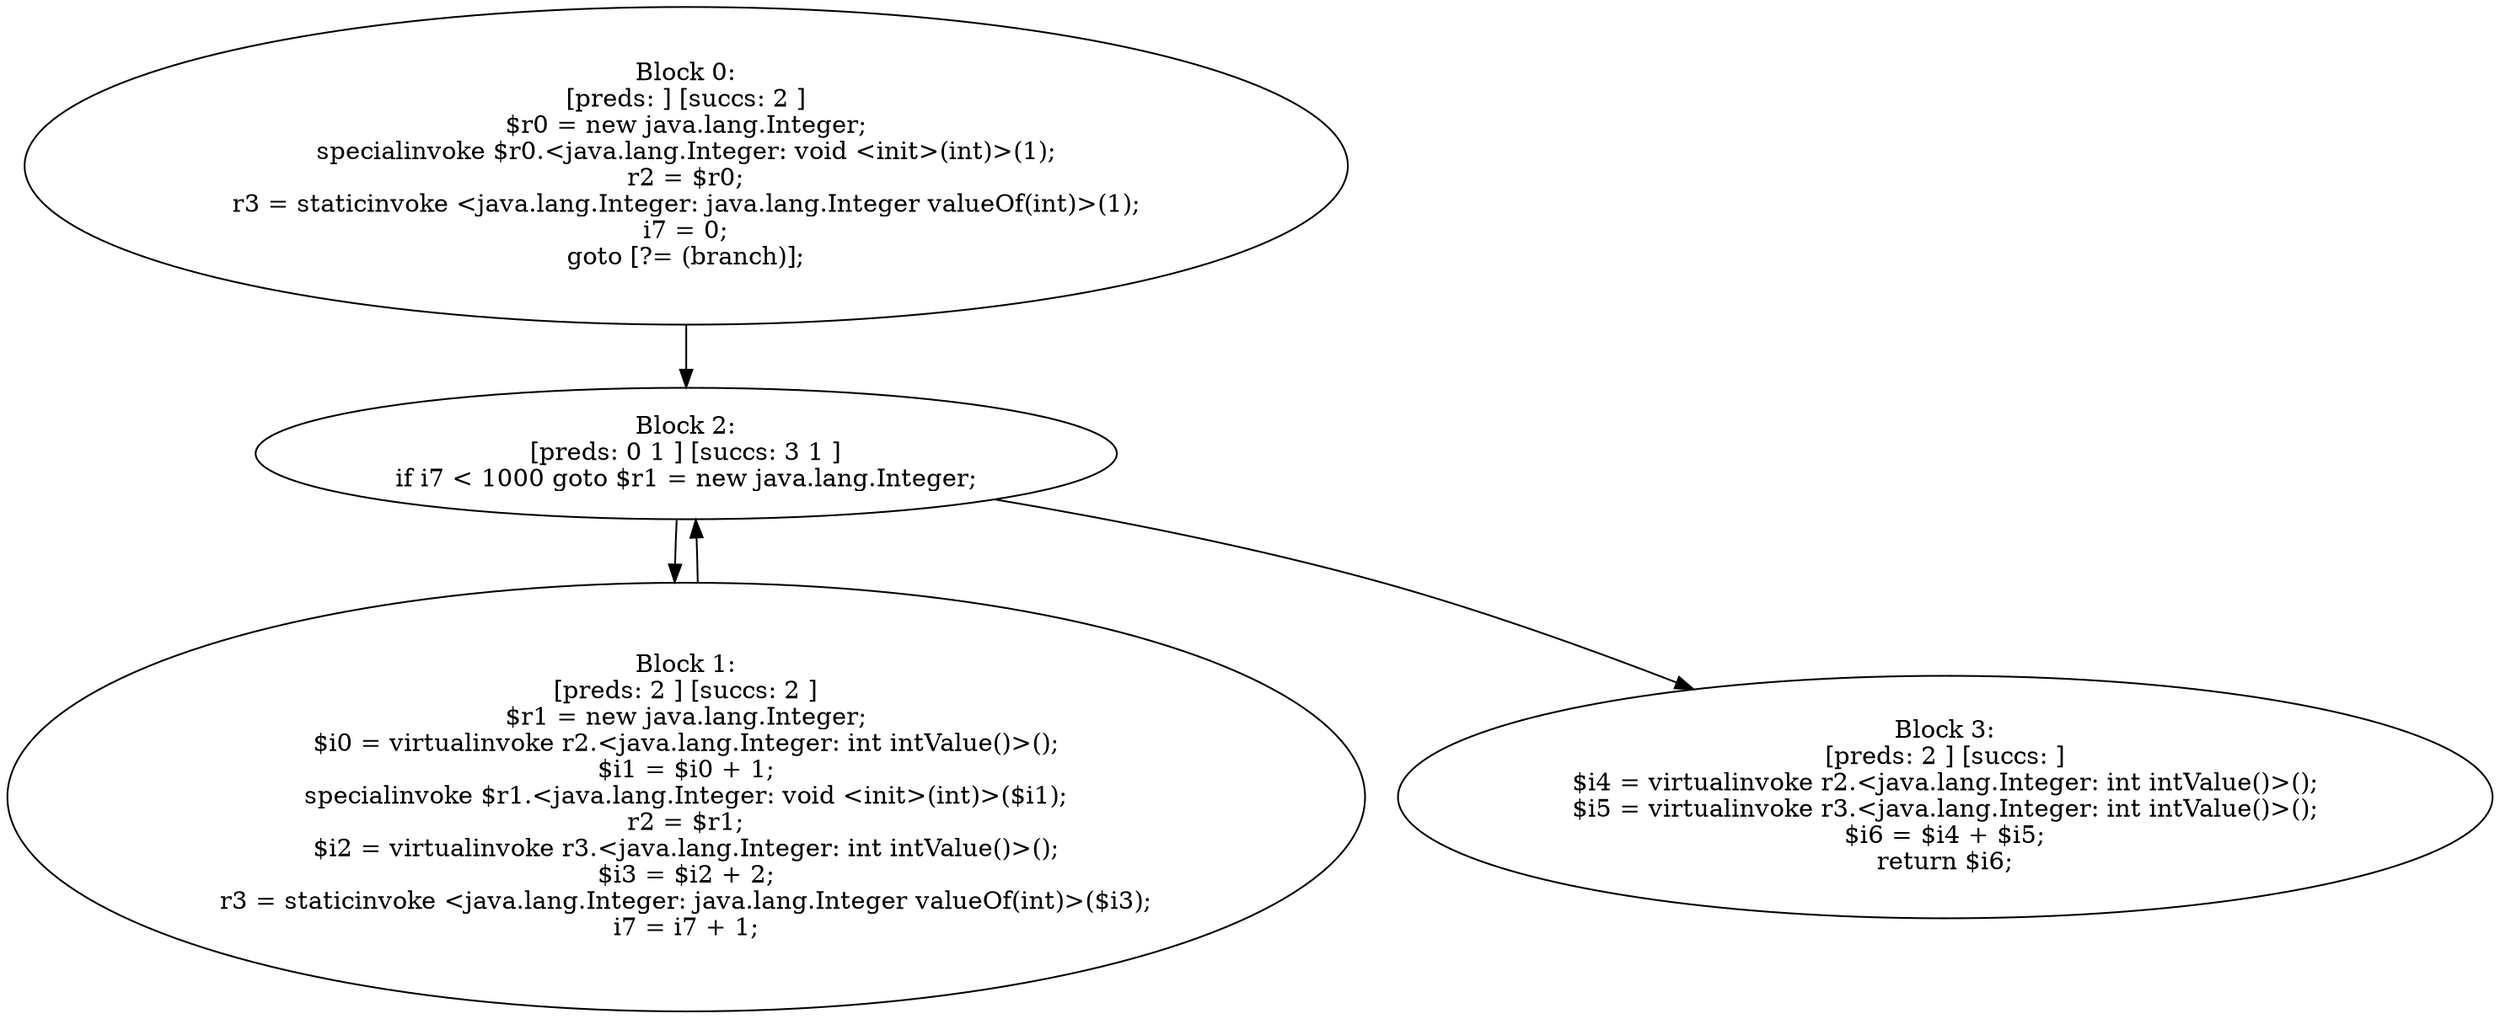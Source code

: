 digraph "unitGraph" {
    "Block 0:
[preds: ] [succs: 2 ]
$r0 = new java.lang.Integer;
specialinvoke $r0.<java.lang.Integer: void <init>(int)>(1);
r2 = $r0;
r3 = staticinvoke <java.lang.Integer: java.lang.Integer valueOf(int)>(1);
i7 = 0;
goto [?= (branch)];
"
    "Block 1:
[preds: 2 ] [succs: 2 ]
$r1 = new java.lang.Integer;
$i0 = virtualinvoke r2.<java.lang.Integer: int intValue()>();
$i1 = $i0 + 1;
specialinvoke $r1.<java.lang.Integer: void <init>(int)>($i1);
r2 = $r1;
$i2 = virtualinvoke r3.<java.lang.Integer: int intValue()>();
$i3 = $i2 + 2;
r3 = staticinvoke <java.lang.Integer: java.lang.Integer valueOf(int)>($i3);
i7 = i7 + 1;
"
    "Block 2:
[preds: 0 1 ] [succs: 3 1 ]
if i7 < 1000 goto $r1 = new java.lang.Integer;
"
    "Block 3:
[preds: 2 ] [succs: ]
$i4 = virtualinvoke r2.<java.lang.Integer: int intValue()>();
$i5 = virtualinvoke r3.<java.lang.Integer: int intValue()>();
$i6 = $i4 + $i5;
return $i6;
"
    "Block 0:
[preds: ] [succs: 2 ]
$r0 = new java.lang.Integer;
specialinvoke $r0.<java.lang.Integer: void <init>(int)>(1);
r2 = $r0;
r3 = staticinvoke <java.lang.Integer: java.lang.Integer valueOf(int)>(1);
i7 = 0;
goto [?= (branch)];
"->"Block 2:
[preds: 0 1 ] [succs: 3 1 ]
if i7 < 1000 goto $r1 = new java.lang.Integer;
";
    "Block 1:
[preds: 2 ] [succs: 2 ]
$r1 = new java.lang.Integer;
$i0 = virtualinvoke r2.<java.lang.Integer: int intValue()>();
$i1 = $i0 + 1;
specialinvoke $r1.<java.lang.Integer: void <init>(int)>($i1);
r2 = $r1;
$i2 = virtualinvoke r3.<java.lang.Integer: int intValue()>();
$i3 = $i2 + 2;
r3 = staticinvoke <java.lang.Integer: java.lang.Integer valueOf(int)>($i3);
i7 = i7 + 1;
"->"Block 2:
[preds: 0 1 ] [succs: 3 1 ]
if i7 < 1000 goto $r1 = new java.lang.Integer;
";
    "Block 2:
[preds: 0 1 ] [succs: 3 1 ]
if i7 < 1000 goto $r1 = new java.lang.Integer;
"->"Block 3:
[preds: 2 ] [succs: ]
$i4 = virtualinvoke r2.<java.lang.Integer: int intValue()>();
$i5 = virtualinvoke r3.<java.lang.Integer: int intValue()>();
$i6 = $i4 + $i5;
return $i6;
";
    "Block 2:
[preds: 0 1 ] [succs: 3 1 ]
if i7 < 1000 goto $r1 = new java.lang.Integer;
"->"Block 1:
[preds: 2 ] [succs: 2 ]
$r1 = new java.lang.Integer;
$i0 = virtualinvoke r2.<java.lang.Integer: int intValue()>();
$i1 = $i0 + 1;
specialinvoke $r1.<java.lang.Integer: void <init>(int)>($i1);
r2 = $r1;
$i2 = virtualinvoke r3.<java.lang.Integer: int intValue()>();
$i3 = $i2 + 2;
r3 = staticinvoke <java.lang.Integer: java.lang.Integer valueOf(int)>($i3);
i7 = i7 + 1;
";
}
